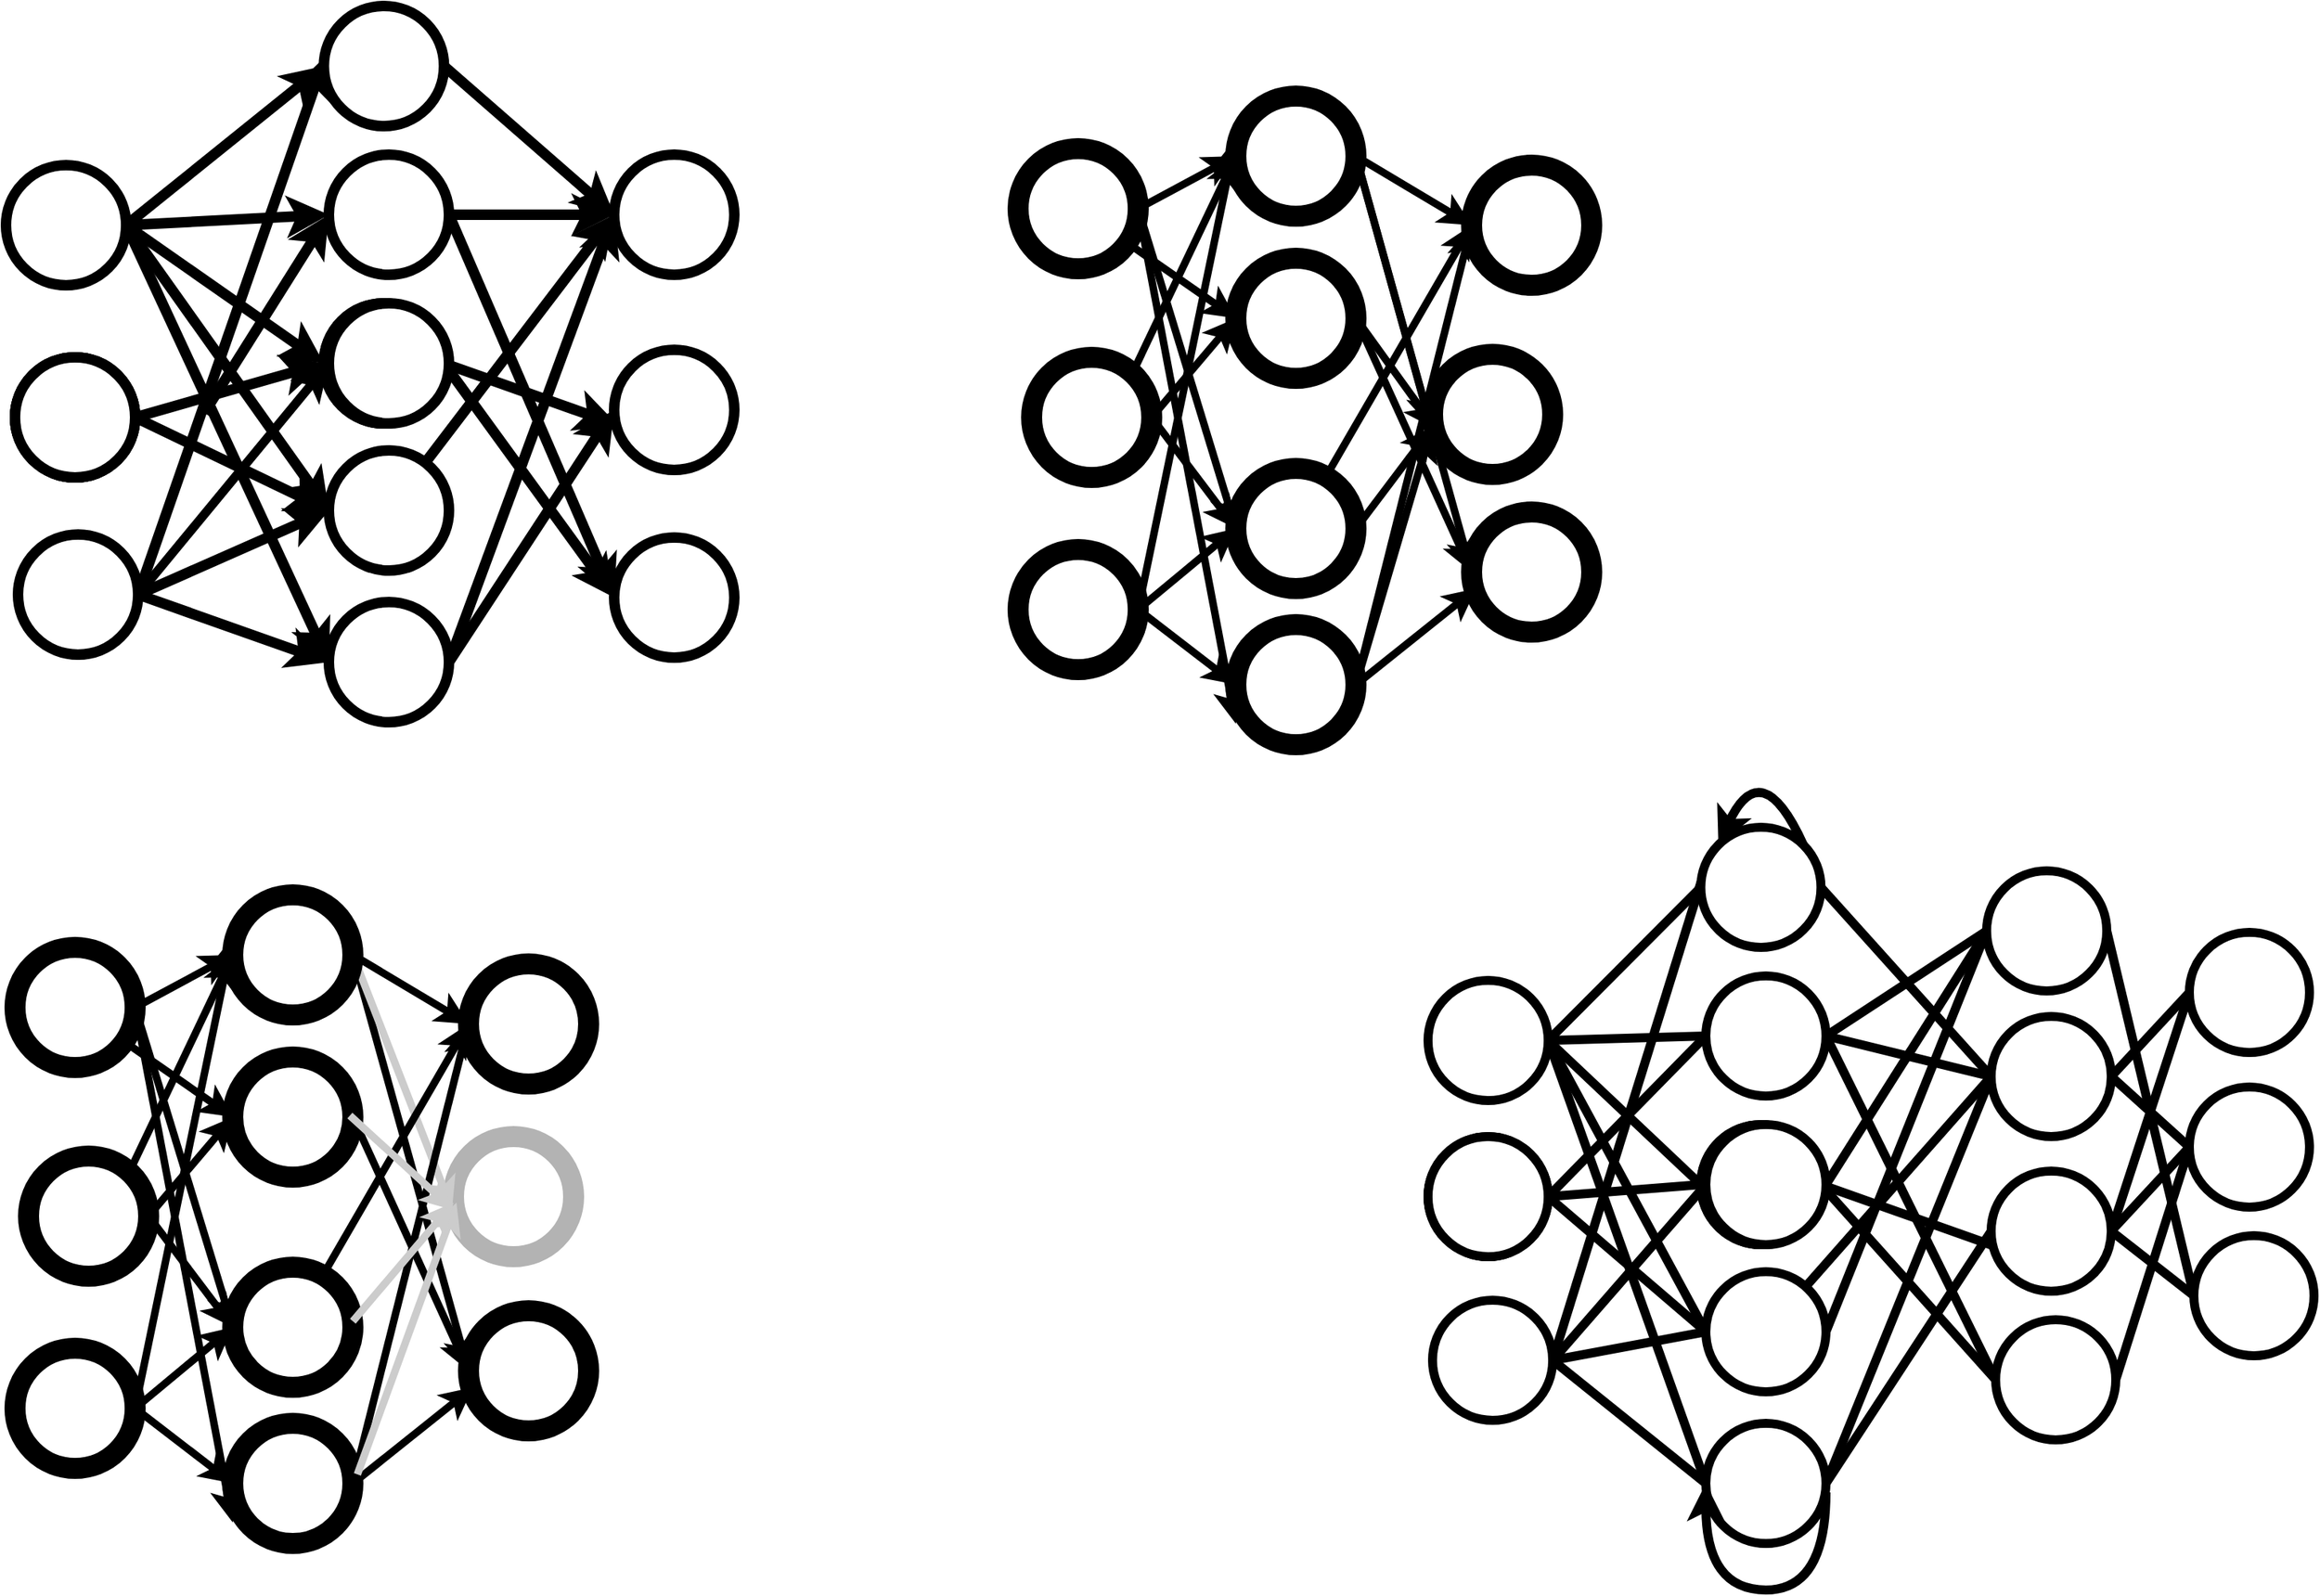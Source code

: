 <mxfile version="21.0.6" type="github">
  <diagram name="第 1 页" id="8e2k5n_Dr2OKkf0tZEOp">
    <mxGraphModel dx="1436" dy="764" grid="0" gridSize="10" guides="1" tooltips="1" connect="1" arrows="1" fold="1" page="1" pageScale="1" pageWidth="827" pageHeight="1169" math="0" shadow="0">
      <root>
        <mxCell id="0" />
        <mxCell id="1" parent="0" />
        <mxCell id="uXLMxbTY_3VQ1I9C7Unm-1" value="" style="ellipse;whiteSpace=wrap;html=1;aspect=fixed;strokeWidth=5;" vertex="1" parent="1">
          <mxGeometry x="876" y="162" width="80" height="80" as="geometry" />
        </mxCell>
        <mxCell id="uXLMxbTY_3VQ1I9C7Unm-2" value="" style="ellipse;whiteSpace=wrap;html=1;aspect=fixed;strokeWidth=5;" vertex="1" parent="1">
          <mxGeometry x="876" y="270" width="80" height="80" as="geometry" />
        </mxCell>
        <mxCell id="uXLMxbTY_3VQ1I9C7Unm-3" value="" style="ellipse;whiteSpace=wrap;html=1;aspect=fixed;strokeWidth=5;" vertex="1" parent="1">
          <mxGeometry x="876" y="410" width="80" height="80" as="geometry" />
        </mxCell>
        <mxCell id="uXLMxbTY_3VQ1I9C7Unm-4" value="" style="ellipse;whiteSpace=wrap;html=1;aspect=fixed;strokeWidth=5;" vertex="1" parent="1">
          <mxGeometry x="876" y="514" width="80" height="80" as="geometry" />
        </mxCell>
        <mxCell id="uXLMxbTY_3VQ1I9C7Unm-16" style="rounded=0;orthogonalLoop=1;jettySize=auto;html=1;exitX=1;exitY=0.5;exitDx=0;exitDy=0;strokeWidth=5;" edge="1" parent="1" source="uXLMxbTY_3VQ1I9C7Unm-5">
          <mxGeometry relative="1" as="geometry">
            <mxPoint x="876" y="580" as="targetPoint" />
          </mxGeometry>
        </mxCell>
        <mxCell id="uXLMxbTY_3VQ1I9C7Unm-17" style="rounded=0;orthogonalLoop=1;jettySize=auto;html=1;entryX=0;entryY=0.5;entryDx=0;entryDy=0;exitX=1;exitY=0.5;exitDx=0;exitDy=0;strokeWidth=5;" edge="1" parent="1" source="uXLMxbTY_3VQ1I9C7Unm-5" target="uXLMxbTY_3VQ1I9C7Unm-3">
          <mxGeometry relative="1" as="geometry" />
        </mxCell>
        <mxCell id="uXLMxbTY_3VQ1I9C7Unm-18" style="rounded=0;orthogonalLoop=1;jettySize=auto;html=1;entryX=0;entryY=0.5;entryDx=0;entryDy=0;strokeWidth=5;" edge="1" parent="1" source="uXLMxbTY_3VQ1I9C7Unm-5" target="uXLMxbTY_3VQ1I9C7Unm-2">
          <mxGeometry relative="1" as="geometry" />
        </mxCell>
        <mxCell id="uXLMxbTY_3VQ1I9C7Unm-5" value="" style="ellipse;whiteSpace=wrap;html=1;aspect=fixed;strokeWidth=5;" vertex="1" parent="1">
          <mxGeometry x="731" y="197" width="80" height="80" as="geometry" />
        </mxCell>
        <mxCell id="uXLMxbTY_3VQ1I9C7Unm-12" style="rounded=0;orthogonalLoop=1;jettySize=auto;html=1;exitX=1;exitY=0.5;exitDx=0;exitDy=0;entryX=0;entryY=0.5;entryDx=0;entryDy=0;strokeWidth=5;" edge="1" parent="1" source="uXLMxbTY_3VQ1I9C7Unm-6" target="uXLMxbTY_3VQ1I9C7Unm-2">
          <mxGeometry relative="1" as="geometry" />
        </mxCell>
        <mxCell id="uXLMxbTY_3VQ1I9C7Unm-19" style="rounded=0;orthogonalLoop=1;jettySize=auto;html=1;entryX=0;entryY=0.5;entryDx=0;entryDy=0;strokeWidth=5;" edge="1" parent="1" target="uXLMxbTY_3VQ1I9C7Unm-1">
          <mxGeometry relative="1" as="geometry">
            <mxPoint x="796" y="370" as="sourcePoint" />
          </mxGeometry>
        </mxCell>
        <mxCell id="uXLMxbTY_3VQ1I9C7Unm-20" style="rounded=0;orthogonalLoop=1;jettySize=auto;html=1;exitX=1;exitY=0.5;exitDx=0;exitDy=0;entryX=0;entryY=0.5;entryDx=0;entryDy=0;strokeWidth=5;" edge="1" parent="1" source="uXLMxbTY_3VQ1I9C7Unm-6" target="uXLMxbTY_3VQ1I9C7Unm-3">
          <mxGeometry relative="1" as="geometry" />
        </mxCell>
        <mxCell id="uXLMxbTY_3VQ1I9C7Unm-6" value="" style="ellipse;whiteSpace=wrap;html=1;aspect=fixed;strokeWidth=5;" vertex="1" parent="1">
          <mxGeometry x="740" y="336" width="80" height="80" as="geometry" />
        </mxCell>
        <mxCell id="uXLMxbTY_3VQ1I9C7Unm-7" value="" style="ellipse;whiteSpace=wrap;html=1;aspect=fixed;strokeWidth=5;" vertex="1" parent="1">
          <mxGeometry x="731" y="464" width="80" height="80" as="geometry" />
        </mxCell>
        <mxCell id="uXLMxbTY_3VQ1I9C7Unm-8" value="" style="ellipse;whiteSpace=wrap;html=1;aspect=fixed;strokeWidth=14;" vertex="1" parent="1">
          <mxGeometry x="1033" y="208" width="80" height="80" as="geometry" />
        </mxCell>
        <mxCell id="uXLMxbTY_3VQ1I9C7Unm-9" value="" style="ellipse;whiteSpace=wrap;html=1;aspect=fixed;strokeWidth=14;" vertex="1" parent="1">
          <mxGeometry x="1007" y="334" width="80" height="80" as="geometry" />
        </mxCell>
        <mxCell id="uXLMxbTY_3VQ1I9C7Unm-10" value="" style="ellipse;whiteSpace=wrap;html=1;aspect=fixed;strokeWidth=14;" vertex="1" parent="1">
          <mxGeometry x="1033" y="439" width="80" height="80" as="geometry" />
        </mxCell>
        <mxCell id="uXLMxbTY_3VQ1I9C7Unm-11" value="" style="endArrow=classic;html=1;rounded=0;exitX=1;exitY=0.5;exitDx=0;exitDy=0;entryX=0;entryY=0.5;entryDx=0;entryDy=0;strokeWidth=5;" edge="1" parent="1" source="uXLMxbTY_3VQ1I9C7Unm-5" target="uXLMxbTY_3VQ1I9C7Unm-1">
          <mxGeometry width="50" height="50" relative="1" as="geometry">
            <mxPoint x="836" y="240" as="sourcePoint" />
            <mxPoint x="886" y="190" as="targetPoint" />
          </mxGeometry>
        </mxCell>
        <mxCell id="uXLMxbTY_3VQ1I9C7Unm-14" value="" style="endArrow=classic;html=1;rounded=0;exitX=1;exitY=0.5;exitDx=0;exitDy=0;entryX=0;entryY=0.5;entryDx=0;entryDy=0;strokeWidth=5;" edge="1" parent="1" source="uXLMxbTY_3VQ1I9C7Unm-7" target="uXLMxbTY_3VQ1I9C7Unm-3">
          <mxGeometry width="50" height="50" relative="1" as="geometry">
            <mxPoint x="806" y="510" as="sourcePoint" />
            <mxPoint x="856" y="460" as="targetPoint" />
          </mxGeometry>
        </mxCell>
        <mxCell id="uXLMxbTY_3VQ1I9C7Unm-15" value="" style="endArrow=classic;html=1;rounded=0;exitX=1;exitY=0.5;exitDx=0;exitDy=0;entryX=0;entryY=0.5;entryDx=0;entryDy=0;strokeWidth=5;" edge="1" parent="1" source="uXLMxbTY_3VQ1I9C7Unm-7" target="uXLMxbTY_3VQ1I9C7Unm-4">
          <mxGeometry width="50" height="50" relative="1" as="geometry">
            <mxPoint x="726" y="630" as="sourcePoint" />
            <mxPoint x="776" y="580" as="targetPoint" />
          </mxGeometry>
        </mxCell>
        <mxCell id="uXLMxbTY_3VQ1I9C7Unm-21" value="" style="endArrow=classic;html=1;rounded=0;exitX=1;exitY=0.5;exitDx=0;exitDy=0;strokeWidth=5;" edge="1" parent="1" source="uXLMxbTY_3VQ1I9C7Unm-7">
          <mxGeometry width="50" height="50" relative="1" as="geometry">
            <mxPoint x="726" y="680" as="sourcePoint" />
            <mxPoint x="876" y="190" as="targetPoint" />
          </mxGeometry>
        </mxCell>
        <mxCell id="uXLMxbTY_3VQ1I9C7Unm-22" value="" style="endArrow=classic;html=1;rounded=0;exitX=1;exitY=0.5;exitDx=0;exitDy=0;entryX=0;entryY=0.5;entryDx=0;entryDy=0;strokeWidth=5;" edge="1" parent="1" source="uXLMxbTY_3VQ1I9C7Unm-1" target="uXLMxbTY_3VQ1I9C7Unm-10">
          <mxGeometry width="50" height="50" relative="1" as="geometry">
            <mxPoint x="1196" y="160" as="sourcePoint" />
            <mxPoint x="1246" y="110" as="targetPoint" />
          </mxGeometry>
        </mxCell>
        <mxCell id="uXLMxbTY_3VQ1I9C7Unm-23" value="" style="endArrow=classic;html=1;rounded=0;exitX=1;exitY=0.5;exitDx=0;exitDy=0;entryX=-0.012;entryY=0.608;entryDx=0;entryDy=0;entryPerimeter=0;strokeWidth=5;" edge="1" parent="1" source="uXLMxbTY_3VQ1I9C7Unm-1" target="uXLMxbTY_3VQ1I9C7Unm-9">
          <mxGeometry width="50" height="50" relative="1" as="geometry">
            <mxPoint x="1376" y="310" as="sourcePoint" />
            <mxPoint x="1426" y="260" as="targetPoint" />
          </mxGeometry>
        </mxCell>
        <mxCell id="uXLMxbTY_3VQ1I9C7Unm-24" value="" style="endArrow=classic;html=1;rounded=0;exitX=1;exitY=0.5;exitDx=0;exitDy=0;entryX=0;entryY=0.5;entryDx=0;entryDy=0;strokeWidth=5;" edge="1" parent="1" source="uXLMxbTY_3VQ1I9C7Unm-1" target="uXLMxbTY_3VQ1I9C7Unm-8">
          <mxGeometry width="50" height="50" relative="1" as="geometry">
            <mxPoint x="1236" y="310" as="sourcePoint" />
            <mxPoint x="1286" y="260" as="targetPoint" />
          </mxGeometry>
        </mxCell>
        <mxCell id="uXLMxbTY_3VQ1I9C7Unm-25" value="" style="endArrow=classic;html=1;rounded=0;exitX=1;exitY=0.5;exitDx=0;exitDy=0;entryX=0.029;entryY=0.625;entryDx=0;entryDy=0;entryPerimeter=0;strokeWidth=5;" edge="1" parent="1" source="uXLMxbTY_3VQ1I9C7Unm-2" target="uXLMxbTY_3VQ1I9C7Unm-9">
          <mxGeometry width="50" height="50" relative="1" as="geometry">
            <mxPoint x="1166" y="220" as="sourcePoint" />
            <mxPoint x="1216" y="170" as="targetPoint" />
          </mxGeometry>
        </mxCell>
        <mxCell id="uXLMxbTY_3VQ1I9C7Unm-26" value="" style="endArrow=classic;html=1;rounded=0;entryX=0;entryY=0.5;entryDx=0;entryDy=0;exitX=1;exitY=0.5;exitDx=0;exitDy=0;strokeWidth=5;" edge="1" parent="1" source="uXLMxbTY_3VQ1I9C7Unm-2" target="uXLMxbTY_3VQ1I9C7Unm-10">
          <mxGeometry width="50" height="50" relative="1" as="geometry">
            <mxPoint x="1326" y="420" as="sourcePoint" />
            <mxPoint x="1376" y="370" as="targetPoint" />
          </mxGeometry>
        </mxCell>
        <mxCell id="uXLMxbTY_3VQ1I9C7Unm-27" value="" style="endArrow=classic;html=1;rounded=0;entryX=0;entryY=0.5;entryDx=0;entryDy=0;strokeWidth=5;" edge="1" parent="1" source="uXLMxbTY_3VQ1I9C7Unm-3" target="uXLMxbTY_3VQ1I9C7Unm-8">
          <mxGeometry width="50" height="50" relative="1" as="geometry">
            <mxPoint x="1296" y="480" as="sourcePoint" />
            <mxPoint x="1346" y="430" as="targetPoint" />
          </mxGeometry>
        </mxCell>
        <mxCell id="uXLMxbTY_3VQ1I9C7Unm-28" value="" style="endArrow=classic;html=1;rounded=0;exitX=1;exitY=0.5;exitDx=0;exitDy=0;strokeWidth=5;" edge="1" parent="1" source="uXLMxbTY_3VQ1I9C7Unm-4">
          <mxGeometry width="50" height="50" relative="1" as="geometry">
            <mxPoint x="1146" y="620" as="sourcePoint" />
            <mxPoint x="1036" y="490" as="targetPoint" />
          </mxGeometry>
        </mxCell>
        <mxCell id="uXLMxbTY_3VQ1I9C7Unm-29" value="" style="endArrow=classic;html=1;rounded=0;exitX=1;exitY=0.5;exitDx=0;exitDy=0;entryX=-0.012;entryY=0.625;entryDx=0;entryDy=0;entryPerimeter=0;strokeWidth=5;" edge="1" parent="1" source="uXLMxbTY_3VQ1I9C7Unm-4" target="uXLMxbTY_3VQ1I9C7Unm-9">
          <mxGeometry width="50" height="50" relative="1" as="geometry">
            <mxPoint x="1156" y="600" as="sourcePoint" />
            <mxPoint x="1206" y="550" as="targetPoint" />
          </mxGeometry>
        </mxCell>
        <mxCell id="uXLMxbTY_3VQ1I9C7Unm-30" value="" style="endArrow=classic;html=1;rounded=0;exitX=1;exitY=0.5;exitDx=0;exitDy=0;entryX=0;entryY=0.5;entryDx=0;entryDy=0;strokeWidth=5;" edge="1" parent="1" source="uXLMxbTY_3VQ1I9C7Unm-4" target="uXLMxbTY_3VQ1I9C7Unm-8">
          <mxGeometry width="50" height="50" relative="1" as="geometry">
            <mxPoint x="1186" y="600" as="sourcePoint" />
            <mxPoint x="1236" y="550" as="targetPoint" />
          </mxGeometry>
        </mxCell>
        <mxCell id="uXLMxbTY_3VQ1I9C7Unm-31" value="" style="endArrow=classic;html=1;rounded=0;exitX=1;exitY=0.5;exitDx=0;exitDy=0;entryX=0.004;entryY=0.6;entryDx=0;entryDy=0;entryPerimeter=0;strokeWidth=5;" edge="1" parent="1" source="uXLMxbTY_3VQ1I9C7Unm-3" target="uXLMxbTY_3VQ1I9C7Unm-9">
          <mxGeometry width="50" height="50" relative="1" as="geometry">
            <mxPoint x="1286" y="420" as="sourcePoint" />
            <mxPoint x="1336" y="370" as="targetPoint" />
          </mxGeometry>
        </mxCell>
        <mxCell id="uXLMxbTY_3VQ1I9C7Unm-32" value="" style="ellipse;whiteSpace=wrap;html=1;aspect=fixed;strokeWidth=5;" vertex="1" parent="1">
          <mxGeometry x="731" y="197" width="80" height="80" as="geometry" />
        </mxCell>
        <mxCell id="uXLMxbTY_3VQ1I9C7Unm-33" value="" style="ellipse;whiteSpace=wrap;html=1;aspect=fixed;strokeWidth=5;" vertex="1" parent="1">
          <mxGeometry x="740" y="336" width="80" height="80" as="geometry" />
        </mxCell>
        <mxCell id="uXLMxbTY_3VQ1I9C7Unm-34" value="" style="ellipse;whiteSpace=wrap;html=1;aspect=fixed;strokeWidth=5;" vertex="1" parent="1">
          <mxGeometry x="731" y="464" width="80" height="80" as="geometry" />
        </mxCell>
        <mxCell id="uXLMxbTY_3VQ1I9C7Unm-35" value="" style="ellipse;whiteSpace=wrap;html=1;aspect=fixed;strokeWidth=5;" vertex="1" parent="1">
          <mxGeometry x="876" y="410" width="80" height="80" as="geometry" />
        </mxCell>
        <mxCell id="uXLMxbTY_3VQ1I9C7Unm-36" value="" style="ellipse;whiteSpace=wrap;html=1;aspect=fixed;strokeWidth=5;" vertex="1" parent="1">
          <mxGeometry x="876" y="270" width="80" height="80" as="geometry" />
        </mxCell>
        <mxCell id="uXLMxbTY_3VQ1I9C7Unm-37" value="" style="ellipse;whiteSpace=wrap;html=1;aspect=fixed;strokeWidth=5;" vertex="1" parent="1">
          <mxGeometry x="876" y="162" width="80" height="80" as="geometry" />
        </mxCell>
        <mxCell id="uXLMxbTY_3VQ1I9C7Unm-38" value="" style="ellipse;whiteSpace=wrap;html=1;aspect=fixed;strokeWidth=5;" vertex="1" parent="1">
          <mxGeometry x="876" y="514" width="80" height="80" as="geometry" />
        </mxCell>
        <mxCell id="uXLMxbTY_3VQ1I9C7Unm-39" value="" style="ellipse;whiteSpace=wrap;html=1;aspect=fixed;strokeWidth=14;" vertex="1" parent="1">
          <mxGeometry x="731" y="197" width="80" height="80" as="geometry" />
        </mxCell>
        <mxCell id="uXLMxbTY_3VQ1I9C7Unm-40" value="" style="ellipse;whiteSpace=wrap;html=1;aspect=fixed;strokeWidth=14;" vertex="1" parent="1">
          <mxGeometry x="740" y="336" width="80" height="80" as="geometry" />
        </mxCell>
        <mxCell id="uXLMxbTY_3VQ1I9C7Unm-41" value="" style="ellipse;whiteSpace=wrap;html=1;aspect=fixed;strokeWidth=14;" vertex="1" parent="1">
          <mxGeometry x="731" y="464" width="80" height="80" as="geometry" />
        </mxCell>
        <mxCell id="uXLMxbTY_3VQ1I9C7Unm-42" value="" style="ellipse;whiteSpace=wrap;html=1;aspect=fixed;strokeWidth=14;" vertex="1" parent="1">
          <mxGeometry x="876" y="410" width="80" height="80" as="geometry" />
        </mxCell>
        <mxCell id="uXLMxbTY_3VQ1I9C7Unm-43" value="" style="ellipse;whiteSpace=wrap;html=1;aspect=fixed;strokeWidth=14;" vertex="1" parent="1">
          <mxGeometry x="876" y="270" width="80" height="80" as="geometry" />
        </mxCell>
        <mxCell id="uXLMxbTY_3VQ1I9C7Unm-44" value="" style="ellipse;whiteSpace=wrap;html=1;aspect=fixed;strokeWidth=14;" vertex="1" parent="1">
          <mxGeometry x="876" y="162" width="80" height="80" as="geometry" />
        </mxCell>
        <mxCell id="uXLMxbTY_3VQ1I9C7Unm-45" value="" style="ellipse;whiteSpace=wrap;html=1;aspect=fixed;strokeWidth=14;" vertex="1" parent="1">
          <mxGeometry x="876" y="514" width="80" height="80" as="geometry" />
        </mxCell>
        <mxCell id="uXLMxbTY_3VQ1I9C7Unm-46" value="" style="ellipse;whiteSpace=wrap;html=1;aspect=fixed;strokeWidth=5;" vertex="1" parent="1">
          <mxGeometry x="208" y="694" width="80" height="80" as="geometry" />
        </mxCell>
        <mxCell id="uXLMxbTY_3VQ1I9C7Unm-47" value="" style="ellipse;whiteSpace=wrap;html=1;aspect=fixed;strokeWidth=5;" vertex="1" parent="1">
          <mxGeometry x="208" y="802" width="80" height="80" as="geometry" />
        </mxCell>
        <mxCell id="uXLMxbTY_3VQ1I9C7Unm-48" value="" style="ellipse;whiteSpace=wrap;html=1;aspect=fixed;strokeWidth=5;" vertex="1" parent="1">
          <mxGeometry x="208" y="942" width="80" height="80" as="geometry" />
        </mxCell>
        <mxCell id="uXLMxbTY_3VQ1I9C7Unm-49" value="" style="ellipse;whiteSpace=wrap;html=1;aspect=fixed;strokeWidth=5;" vertex="1" parent="1">
          <mxGeometry x="208" y="1046" width="80" height="80" as="geometry" />
        </mxCell>
        <mxCell id="uXLMxbTY_3VQ1I9C7Unm-50" style="rounded=0;orthogonalLoop=1;jettySize=auto;html=1;exitX=1;exitY=0.5;exitDx=0;exitDy=0;strokeWidth=5;" edge="1" source="uXLMxbTY_3VQ1I9C7Unm-53" parent="1">
          <mxGeometry relative="1" as="geometry">
            <mxPoint x="208" y="1112" as="targetPoint" />
          </mxGeometry>
        </mxCell>
        <mxCell id="uXLMxbTY_3VQ1I9C7Unm-51" style="rounded=0;orthogonalLoop=1;jettySize=auto;html=1;entryX=0;entryY=0.5;entryDx=0;entryDy=0;exitX=1;exitY=0.5;exitDx=0;exitDy=0;strokeWidth=5;" edge="1" source="uXLMxbTY_3VQ1I9C7Unm-53" target="uXLMxbTY_3VQ1I9C7Unm-48" parent="1">
          <mxGeometry relative="1" as="geometry" />
        </mxCell>
        <mxCell id="uXLMxbTY_3VQ1I9C7Unm-52" style="rounded=0;orthogonalLoop=1;jettySize=auto;html=1;entryX=0;entryY=0.5;entryDx=0;entryDy=0;strokeWidth=5;" edge="1" source="uXLMxbTY_3VQ1I9C7Unm-53" target="uXLMxbTY_3VQ1I9C7Unm-47" parent="1">
          <mxGeometry relative="1" as="geometry" />
        </mxCell>
        <mxCell id="uXLMxbTY_3VQ1I9C7Unm-53" value="" style="ellipse;whiteSpace=wrap;html=1;aspect=fixed;strokeWidth=5;" vertex="1" parent="1">
          <mxGeometry x="63" y="729" width="80" height="80" as="geometry" />
        </mxCell>
        <mxCell id="uXLMxbTY_3VQ1I9C7Unm-54" style="rounded=0;orthogonalLoop=1;jettySize=auto;html=1;exitX=1;exitY=0.5;exitDx=0;exitDy=0;entryX=0;entryY=0.5;entryDx=0;entryDy=0;strokeWidth=5;" edge="1" source="uXLMxbTY_3VQ1I9C7Unm-57" target="uXLMxbTY_3VQ1I9C7Unm-47" parent="1">
          <mxGeometry relative="1" as="geometry" />
        </mxCell>
        <mxCell id="uXLMxbTY_3VQ1I9C7Unm-55" style="rounded=0;orthogonalLoop=1;jettySize=auto;html=1;entryX=0;entryY=0.5;entryDx=0;entryDy=0;strokeWidth=5;" edge="1" target="uXLMxbTY_3VQ1I9C7Unm-46" parent="1">
          <mxGeometry relative="1" as="geometry">
            <mxPoint x="128" y="902" as="sourcePoint" />
          </mxGeometry>
        </mxCell>
        <mxCell id="uXLMxbTY_3VQ1I9C7Unm-56" style="rounded=0;orthogonalLoop=1;jettySize=auto;html=1;exitX=1;exitY=0.5;exitDx=0;exitDy=0;entryX=0;entryY=0.5;entryDx=0;entryDy=0;strokeWidth=5;" edge="1" source="uXLMxbTY_3VQ1I9C7Unm-57" target="uXLMxbTY_3VQ1I9C7Unm-48" parent="1">
          <mxGeometry relative="1" as="geometry" />
        </mxCell>
        <mxCell id="uXLMxbTY_3VQ1I9C7Unm-57" value="" style="ellipse;whiteSpace=wrap;html=1;aspect=fixed;strokeWidth=5;" vertex="1" parent="1">
          <mxGeometry x="72" y="868" width="80" height="80" as="geometry" />
        </mxCell>
        <mxCell id="uXLMxbTY_3VQ1I9C7Unm-58" value="" style="ellipse;whiteSpace=wrap;html=1;aspect=fixed;strokeWidth=5;" vertex="1" parent="1">
          <mxGeometry x="63" y="996" width="80" height="80" as="geometry" />
        </mxCell>
        <mxCell id="uXLMxbTY_3VQ1I9C7Unm-59" value="" style="ellipse;whiteSpace=wrap;html=1;aspect=fixed;strokeWidth=14;" vertex="1" parent="1">
          <mxGeometry x="365" y="740" width="80" height="80" as="geometry" />
        </mxCell>
        <mxCell id="uXLMxbTY_3VQ1I9C7Unm-60" value="" style="ellipse;whiteSpace=wrap;html=1;aspect=fixed;strokeWidth=14;strokeColor=#B3B3B3;" vertex="1" parent="1">
          <mxGeometry x="355" y="855" width="80" height="80" as="geometry" />
        </mxCell>
        <mxCell id="uXLMxbTY_3VQ1I9C7Unm-61" value="" style="ellipse;whiteSpace=wrap;html=1;aspect=fixed;strokeWidth=14;" vertex="1" parent="1">
          <mxGeometry x="365" y="971" width="80" height="80" as="geometry" />
        </mxCell>
        <mxCell id="uXLMxbTY_3VQ1I9C7Unm-62" value="" style="endArrow=classic;html=1;rounded=0;exitX=1;exitY=0.5;exitDx=0;exitDy=0;entryX=0;entryY=0.5;entryDx=0;entryDy=0;strokeWidth=5;" edge="1" source="uXLMxbTY_3VQ1I9C7Unm-53" target="uXLMxbTY_3VQ1I9C7Unm-46" parent="1">
          <mxGeometry width="50" height="50" relative="1" as="geometry">
            <mxPoint x="168" y="772" as="sourcePoint" />
            <mxPoint x="218" y="722" as="targetPoint" />
          </mxGeometry>
        </mxCell>
        <mxCell id="uXLMxbTY_3VQ1I9C7Unm-63" value="" style="endArrow=classic;html=1;rounded=0;exitX=1;exitY=0.5;exitDx=0;exitDy=0;entryX=0;entryY=0.5;entryDx=0;entryDy=0;strokeWidth=5;" edge="1" source="uXLMxbTY_3VQ1I9C7Unm-58" target="uXLMxbTY_3VQ1I9C7Unm-48" parent="1">
          <mxGeometry width="50" height="50" relative="1" as="geometry">
            <mxPoint x="138" y="1042" as="sourcePoint" />
            <mxPoint x="188" y="992" as="targetPoint" />
          </mxGeometry>
        </mxCell>
        <mxCell id="uXLMxbTY_3VQ1I9C7Unm-64" value="" style="endArrow=classic;html=1;rounded=0;exitX=1;exitY=0.5;exitDx=0;exitDy=0;entryX=0;entryY=0.5;entryDx=0;entryDy=0;strokeWidth=5;" edge="1" source="uXLMxbTY_3VQ1I9C7Unm-58" target="uXLMxbTY_3VQ1I9C7Unm-49" parent="1">
          <mxGeometry width="50" height="50" relative="1" as="geometry">
            <mxPoint x="58" y="1162" as="sourcePoint" />
            <mxPoint x="108" y="1112" as="targetPoint" />
          </mxGeometry>
        </mxCell>
        <mxCell id="uXLMxbTY_3VQ1I9C7Unm-65" value="" style="endArrow=classic;html=1;rounded=0;exitX=1;exitY=0.5;exitDx=0;exitDy=0;strokeWidth=5;" edge="1" source="uXLMxbTY_3VQ1I9C7Unm-58" parent="1">
          <mxGeometry width="50" height="50" relative="1" as="geometry">
            <mxPoint x="58" y="1212" as="sourcePoint" />
            <mxPoint x="208" y="722" as="targetPoint" />
          </mxGeometry>
        </mxCell>
        <mxCell id="uXLMxbTY_3VQ1I9C7Unm-66" value="" style="endArrow=classic;html=1;rounded=0;exitX=1;exitY=0.5;exitDx=0;exitDy=0;entryX=0;entryY=0.5;entryDx=0;entryDy=0;strokeWidth=5;" edge="1" source="uXLMxbTY_3VQ1I9C7Unm-46" target="uXLMxbTY_3VQ1I9C7Unm-61" parent="1">
          <mxGeometry width="50" height="50" relative="1" as="geometry">
            <mxPoint x="528" y="692" as="sourcePoint" />
            <mxPoint x="578" y="642" as="targetPoint" />
          </mxGeometry>
        </mxCell>
        <mxCell id="uXLMxbTY_3VQ1I9C7Unm-67" value="" style="endArrow=classic;html=1;rounded=0;exitX=1;exitY=0.5;exitDx=0;exitDy=0;entryX=-0.012;entryY=0.608;entryDx=0;entryDy=0;entryPerimeter=0;strokeWidth=5;strokeColor=#CCCCCC;" edge="1" source="uXLMxbTY_3VQ1I9C7Unm-46" target="uXLMxbTY_3VQ1I9C7Unm-60" parent="1">
          <mxGeometry width="50" height="50" relative="1" as="geometry">
            <mxPoint x="708" y="842" as="sourcePoint" />
            <mxPoint x="758" y="792" as="targetPoint" />
          </mxGeometry>
        </mxCell>
        <mxCell id="uXLMxbTY_3VQ1I9C7Unm-68" value="" style="endArrow=classic;html=1;rounded=0;exitX=1;exitY=0.5;exitDx=0;exitDy=0;entryX=0;entryY=0.5;entryDx=0;entryDy=0;strokeWidth=5;" edge="1" source="uXLMxbTY_3VQ1I9C7Unm-46" target="uXLMxbTY_3VQ1I9C7Unm-59" parent="1">
          <mxGeometry width="50" height="50" relative="1" as="geometry">
            <mxPoint x="568" y="842" as="sourcePoint" />
            <mxPoint x="618" y="792" as="targetPoint" />
          </mxGeometry>
        </mxCell>
        <mxCell id="uXLMxbTY_3VQ1I9C7Unm-70" value="" style="endArrow=classic;html=1;rounded=0;entryX=0;entryY=0.5;entryDx=0;entryDy=0;exitX=1;exitY=0.5;exitDx=0;exitDy=0;strokeWidth=5;" edge="1" source="uXLMxbTY_3VQ1I9C7Unm-47" target="uXLMxbTY_3VQ1I9C7Unm-61" parent="1">
          <mxGeometry width="50" height="50" relative="1" as="geometry">
            <mxPoint x="658" y="952" as="sourcePoint" />
            <mxPoint x="708" y="902" as="targetPoint" />
          </mxGeometry>
        </mxCell>
        <mxCell id="uXLMxbTY_3VQ1I9C7Unm-71" value="" style="endArrow=classic;html=1;rounded=0;entryX=0;entryY=0.5;entryDx=0;entryDy=0;strokeWidth=5;" edge="1" source="uXLMxbTY_3VQ1I9C7Unm-48" target="uXLMxbTY_3VQ1I9C7Unm-59" parent="1">
          <mxGeometry width="50" height="50" relative="1" as="geometry">
            <mxPoint x="628" y="1012" as="sourcePoint" />
            <mxPoint x="678" y="962" as="targetPoint" />
          </mxGeometry>
        </mxCell>
        <mxCell id="uXLMxbTY_3VQ1I9C7Unm-72" value="" style="endArrow=classic;html=1;rounded=0;exitX=1;exitY=0.5;exitDx=0;exitDy=0;strokeWidth=5;" edge="1" source="uXLMxbTY_3VQ1I9C7Unm-49" parent="1">
          <mxGeometry width="50" height="50" relative="1" as="geometry">
            <mxPoint x="478" y="1152" as="sourcePoint" />
            <mxPoint x="368" y="1022" as="targetPoint" />
          </mxGeometry>
        </mxCell>
        <mxCell id="uXLMxbTY_3VQ1I9C7Unm-74" value="" style="endArrow=classic;html=1;rounded=0;exitX=1;exitY=0.5;exitDx=0;exitDy=0;entryX=0;entryY=0.5;entryDx=0;entryDy=0;strokeWidth=5;" edge="1" source="uXLMxbTY_3VQ1I9C7Unm-49" target="uXLMxbTY_3VQ1I9C7Unm-59" parent="1">
          <mxGeometry width="50" height="50" relative="1" as="geometry">
            <mxPoint x="518" y="1132" as="sourcePoint" />
            <mxPoint x="568" y="1082" as="targetPoint" />
          </mxGeometry>
        </mxCell>
        <mxCell id="uXLMxbTY_3VQ1I9C7Unm-76" value="" style="ellipse;whiteSpace=wrap;html=1;aspect=fixed;strokeWidth=5;" vertex="1" parent="1">
          <mxGeometry x="63" y="729" width="80" height="80" as="geometry" />
        </mxCell>
        <mxCell id="uXLMxbTY_3VQ1I9C7Unm-77" value="" style="ellipse;whiteSpace=wrap;html=1;aspect=fixed;strokeWidth=5;" vertex="1" parent="1">
          <mxGeometry x="72" y="868" width="80" height="80" as="geometry" />
        </mxCell>
        <mxCell id="uXLMxbTY_3VQ1I9C7Unm-78" value="" style="ellipse;whiteSpace=wrap;html=1;aspect=fixed;strokeWidth=5;" vertex="1" parent="1">
          <mxGeometry x="63" y="996" width="80" height="80" as="geometry" />
        </mxCell>
        <mxCell id="uXLMxbTY_3VQ1I9C7Unm-79" value="" style="ellipse;whiteSpace=wrap;html=1;aspect=fixed;strokeWidth=5;" vertex="1" parent="1">
          <mxGeometry x="208" y="942" width="80" height="80" as="geometry" />
        </mxCell>
        <mxCell id="uXLMxbTY_3VQ1I9C7Unm-80" value="" style="ellipse;whiteSpace=wrap;html=1;aspect=fixed;strokeWidth=5;" vertex="1" parent="1">
          <mxGeometry x="208" y="802" width="80" height="80" as="geometry" />
        </mxCell>
        <mxCell id="uXLMxbTY_3VQ1I9C7Unm-81" value="" style="ellipse;whiteSpace=wrap;html=1;aspect=fixed;strokeWidth=5;" vertex="1" parent="1">
          <mxGeometry x="208" y="694" width="80" height="80" as="geometry" />
        </mxCell>
        <mxCell id="uXLMxbTY_3VQ1I9C7Unm-82" value="" style="ellipse;whiteSpace=wrap;html=1;aspect=fixed;strokeWidth=5;" vertex="1" parent="1">
          <mxGeometry x="208" y="1046" width="80" height="80" as="geometry" />
        </mxCell>
        <mxCell id="uXLMxbTY_3VQ1I9C7Unm-83" value="" style="ellipse;whiteSpace=wrap;html=1;aspect=fixed;strokeWidth=14;" vertex="1" parent="1">
          <mxGeometry x="63" y="729" width="80" height="80" as="geometry" />
        </mxCell>
        <mxCell id="uXLMxbTY_3VQ1I9C7Unm-84" value="" style="ellipse;whiteSpace=wrap;html=1;aspect=fixed;strokeWidth=14;" vertex="1" parent="1">
          <mxGeometry x="72" y="868" width="80" height="80" as="geometry" />
        </mxCell>
        <mxCell id="uXLMxbTY_3VQ1I9C7Unm-85" value="" style="ellipse;whiteSpace=wrap;html=1;aspect=fixed;strokeWidth=14;" vertex="1" parent="1">
          <mxGeometry x="63" y="996" width="80" height="80" as="geometry" />
        </mxCell>
        <mxCell id="uXLMxbTY_3VQ1I9C7Unm-86" value="" style="ellipse;whiteSpace=wrap;html=1;aspect=fixed;strokeWidth=14;" vertex="1" parent="1">
          <mxGeometry x="208" y="942" width="80" height="80" as="geometry" />
        </mxCell>
        <mxCell id="uXLMxbTY_3VQ1I9C7Unm-87" value="" style="ellipse;whiteSpace=wrap;html=1;aspect=fixed;strokeWidth=14;" vertex="1" parent="1">
          <mxGeometry x="208" y="802" width="80" height="80" as="geometry" />
        </mxCell>
        <mxCell id="uXLMxbTY_3VQ1I9C7Unm-88" value="" style="ellipse;whiteSpace=wrap;html=1;aspect=fixed;strokeWidth=14;" vertex="1" parent="1">
          <mxGeometry x="208" y="694" width="80" height="80" as="geometry" />
        </mxCell>
        <mxCell id="uXLMxbTY_3VQ1I9C7Unm-89" value="" style="ellipse;whiteSpace=wrap;html=1;aspect=fixed;strokeWidth=14;" vertex="1" parent="1">
          <mxGeometry x="208" y="1046" width="80" height="80" as="geometry" />
        </mxCell>
        <mxCell id="uXLMxbTY_3VQ1I9C7Unm-93" value="" style="endArrow=classic;html=1;rounded=0;exitX=1;exitY=0.5;exitDx=0;exitDy=0;entryX=-0.012;entryY=0.625;entryDx=0;entryDy=0;entryPerimeter=0;strokeWidth=5;strokeColor=#CCCCCC;" edge="1" parent="1">
          <mxGeometry width="50" height="50" relative="1" as="geometry">
            <mxPoint x="291" y="1080" as="sourcePoint" />
            <mxPoint x="357" y="899" as="targetPoint" />
          </mxGeometry>
        </mxCell>
        <mxCell id="uXLMxbTY_3VQ1I9C7Unm-94" value="" style="endArrow=classic;html=1;rounded=0;exitX=1;exitY=0.5;exitDx=0;exitDy=0;entryX=0.004;entryY=0.6;entryDx=0;entryDy=0;entryPerimeter=0;strokeWidth=5;strokeColor=#CCCCCC;" edge="1" parent="1">
          <mxGeometry width="50" height="50" relative="1" as="geometry">
            <mxPoint x="288" y="978" as="sourcePoint" />
            <mxPoint x="355" y="899" as="targetPoint" />
          </mxGeometry>
        </mxCell>
        <mxCell id="uXLMxbTY_3VQ1I9C7Unm-95" value="" style="endArrow=classic;html=1;rounded=0;exitX=1;exitY=0.5;exitDx=0;exitDy=0;entryX=0.029;entryY=0.625;entryDx=0;entryDy=0;entryPerimeter=0;strokeWidth=5;strokeColor=#CCCCCC;" edge="1" parent="1">
          <mxGeometry width="50" height="50" relative="1" as="geometry">
            <mxPoint x="286" y="841" as="sourcePoint" />
            <mxPoint x="355" y="904" as="targetPoint" />
          </mxGeometry>
        </mxCell>
        <mxCell id="uXLMxbTY_3VQ1I9C7Unm-96" value="" style="ellipse;whiteSpace=wrap;html=1;aspect=fixed;strokeWidth=7;" vertex="1" parent="1">
          <mxGeometry x="272" y="201" width="80" height="80" as="geometry" />
        </mxCell>
        <mxCell id="uXLMxbTY_3VQ1I9C7Unm-97" value="" style="ellipse;whiteSpace=wrap;html=1;aspect=fixed;strokeWidth=7;" vertex="1" parent="1">
          <mxGeometry x="268.68" y="300" width="80" height="80" as="geometry" />
        </mxCell>
        <mxCell id="uXLMxbTY_3VQ1I9C7Unm-98" value="" style="ellipse;whiteSpace=wrap;html=1;aspect=fixed;strokeWidth=7;" vertex="1" parent="1">
          <mxGeometry x="272" y="398" width="80" height="80" as="geometry" />
        </mxCell>
        <mxCell id="uXLMxbTY_3VQ1I9C7Unm-99" value="" style="ellipse;whiteSpace=wrap;html=1;aspect=fixed;strokeWidth=7;" vertex="1" parent="1">
          <mxGeometry x="272" y="499" width="80" height="80" as="geometry" />
        </mxCell>
        <mxCell id="uXLMxbTY_3VQ1I9C7Unm-100" style="rounded=0;orthogonalLoop=1;jettySize=auto;html=1;exitX=1;exitY=0.5;exitDx=0;exitDy=0;strokeWidth=7;entryX=0;entryY=0.5;entryDx=0;entryDy=0;" edge="1" source="uXLMxbTY_3VQ1I9C7Unm-103" parent="1" target="uXLMxbTY_3VQ1I9C7Unm-99">
          <mxGeometry relative="1" as="geometry">
            <mxPoint x="269" y="583" as="targetPoint" />
          </mxGeometry>
        </mxCell>
        <mxCell id="uXLMxbTY_3VQ1I9C7Unm-101" style="rounded=0;orthogonalLoop=1;jettySize=auto;html=1;entryX=0;entryY=0.5;entryDx=0;entryDy=0;exitX=1;exitY=0.5;exitDx=0;exitDy=0;strokeWidth=7;" edge="1" source="uXLMxbTY_3VQ1I9C7Unm-103" target="uXLMxbTY_3VQ1I9C7Unm-98" parent="1">
          <mxGeometry relative="1" as="geometry" />
        </mxCell>
        <mxCell id="uXLMxbTY_3VQ1I9C7Unm-102" style="rounded=0;orthogonalLoop=1;jettySize=auto;html=1;entryX=0;entryY=0.5;entryDx=0;entryDy=0;strokeWidth=7;exitX=1;exitY=0.5;exitDx=0;exitDy=0;" edge="1" source="uXLMxbTY_3VQ1I9C7Unm-103" target="uXLMxbTY_3VQ1I9C7Unm-97" parent="1">
          <mxGeometry relative="1" as="geometry" />
        </mxCell>
        <mxCell id="uXLMxbTY_3VQ1I9C7Unm-103" value="" style="ellipse;whiteSpace=wrap;html=1;aspect=fixed;strokeWidth=7;" vertex="1" parent="1">
          <mxGeometry x="57" y="208" width="80" height="80" as="geometry" />
        </mxCell>
        <mxCell id="uXLMxbTY_3VQ1I9C7Unm-104" style="rounded=0;orthogonalLoop=1;jettySize=auto;html=1;exitX=1;exitY=0.5;exitDx=0;exitDy=0;entryX=0;entryY=0.5;entryDx=0;entryDy=0;strokeWidth=7;" edge="1" source="uXLMxbTY_3VQ1I9C7Unm-107" target="uXLMxbTY_3VQ1I9C7Unm-97" parent="1">
          <mxGeometry relative="1" as="geometry" />
        </mxCell>
        <mxCell id="uXLMxbTY_3VQ1I9C7Unm-105" style="rounded=0;orthogonalLoop=1;jettySize=auto;html=1;entryX=0;entryY=0.5;entryDx=0;entryDy=0;strokeWidth=7;" edge="1" target="uXLMxbTY_3VQ1I9C7Unm-96" parent="1">
          <mxGeometry relative="1" as="geometry">
            <mxPoint x="189" y="373" as="sourcePoint" />
          </mxGeometry>
        </mxCell>
        <mxCell id="uXLMxbTY_3VQ1I9C7Unm-106" style="rounded=0;orthogonalLoop=1;jettySize=auto;html=1;exitX=1;exitY=0.5;exitDx=0;exitDy=0;entryX=0;entryY=0.5;entryDx=0;entryDy=0;strokeWidth=7;" edge="1" source="uXLMxbTY_3VQ1I9C7Unm-107" target="uXLMxbTY_3VQ1I9C7Unm-98" parent="1">
          <mxGeometry relative="1" as="geometry" />
        </mxCell>
        <mxCell id="uXLMxbTY_3VQ1I9C7Unm-107" value="" style="ellipse;whiteSpace=wrap;html=1;aspect=fixed;strokeWidth=7;" vertex="1" parent="1">
          <mxGeometry x="63" y="336" width="80" height="80" as="geometry" />
        </mxCell>
        <mxCell id="uXLMxbTY_3VQ1I9C7Unm-108" value="" style="ellipse;whiteSpace=wrap;html=1;aspect=fixed;strokeWidth=7;" vertex="1" parent="1">
          <mxGeometry x="65" y="454" width="80" height="80" as="geometry" />
        </mxCell>
        <mxCell id="uXLMxbTY_3VQ1I9C7Unm-109" value="" style="ellipse;whiteSpace=wrap;html=1;aspect=fixed;strokeWidth=7;" vertex="1" parent="1">
          <mxGeometry x="462" y="201" width="80" height="80" as="geometry" />
        </mxCell>
        <mxCell id="uXLMxbTY_3VQ1I9C7Unm-110" value="" style="ellipse;whiteSpace=wrap;html=1;aspect=fixed;strokeWidth=7;" vertex="1" parent="1">
          <mxGeometry x="462" y="331" width="80" height="80" as="geometry" />
        </mxCell>
        <mxCell id="uXLMxbTY_3VQ1I9C7Unm-111" value="" style="ellipse;whiteSpace=wrap;html=1;aspect=fixed;strokeWidth=7;" vertex="1" parent="1">
          <mxGeometry x="462" y="456" width="80" height="80" as="geometry" />
        </mxCell>
        <mxCell id="uXLMxbTY_3VQ1I9C7Unm-112" value="" style="endArrow=classic;html=1;rounded=0;exitX=1;exitY=0.5;exitDx=0;exitDy=0;entryX=0;entryY=0.5;entryDx=0;entryDy=0;strokeWidth=7;" edge="1" source="uXLMxbTY_3VQ1I9C7Unm-103" target="uXLMxbTY_3VQ1I9C7Unm-96" parent="1">
          <mxGeometry width="50" height="50" relative="1" as="geometry">
            <mxPoint x="229" y="243" as="sourcePoint" />
            <mxPoint x="279" y="193" as="targetPoint" />
          </mxGeometry>
        </mxCell>
        <mxCell id="uXLMxbTY_3VQ1I9C7Unm-113" value="" style="endArrow=classic;html=1;rounded=0;exitX=1;exitY=0.5;exitDx=0;exitDy=0;entryX=0;entryY=0.5;entryDx=0;entryDy=0;strokeWidth=7;" edge="1" source="uXLMxbTY_3VQ1I9C7Unm-108" target="uXLMxbTY_3VQ1I9C7Unm-98" parent="1">
          <mxGeometry width="50" height="50" relative="1" as="geometry">
            <mxPoint x="199" y="513" as="sourcePoint" />
            <mxPoint x="249" y="463" as="targetPoint" />
          </mxGeometry>
        </mxCell>
        <mxCell id="uXLMxbTY_3VQ1I9C7Unm-114" value="" style="endArrow=classic;html=1;rounded=0;exitX=1;exitY=0.5;exitDx=0;exitDy=0;entryX=0;entryY=0.5;entryDx=0;entryDy=0;strokeWidth=7;" edge="1" source="uXLMxbTY_3VQ1I9C7Unm-108" target="uXLMxbTY_3VQ1I9C7Unm-99" parent="1">
          <mxGeometry width="50" height="50" relative="1" as="geometry">
            <mxPoint x="119" y="633" as="sourcePoint" />
            <mxPoint x="169" y="583" as="targetPoint" />
          </mxGeometry>
        </mxCell>
        <mxCell id="uXLMxbTY_3VQ1I9C7Unm-115" value="" style="endArrow=classic;html=1;rounded=0;exitX=1;exitY=0.5;exitDx=0;exitDy=0;strokeWidth=7;entryX=0.012;entryY=0.421;entryDx=0;entryDy=0;entryPerimeter=0;" edge="1" source="uXLMxbTY_3VQ1I9C7Unm-108" parent="1" target="uXLMxbTY_3VQ1I9C7Unm-140">
          <mxGeometry width="50" height="50" relative="1" as="geometry">
            <mxPoint x="119" y="683" as="sourcePoint" />
            <mxPoint x="269" y="193" as="targetPoint" />
          </mxGeometry>
        </mxCell>
        <mxCell id="uXLMxbTY_3VQ1I9C7Unm-116" value="" style="endArrow=classic;html=1;rounded=0;exitX=1;exitY=0.5;exitDx=0;exitDy=0;entryX=0;entryY=0.5;entryDx=0;entryDy=0;strokeWidth=7;" edge="1" source="uXLMxbTY_3VQ1I9C7Unm-96" target="uXLMxbTY_3VQ1I9C7Unm-111" parent="1">
          <mxGeometry width="50" height="50" relative="1" as="geometry">
            <mxPoint x="589" y="163" as="sourcePoint" />
            <mxPoint x="639" y="113" as="targetPoint" />
          </mxGeometry>
        </mxCell>
        <mxCell id="uXLMxbTY_3VQ1I9C7Unm-118" value="" style="endArrow=classic;html=1;rounded=0;exitX=1;exitY=0.5;exitDx=0;exitDy=0;entryX=0;entryY=0.5;entryDx=0;entryDy=0;strokeWidth=7;" edge="1" source="uXLMxbTY_3VQ1I9C7Unm-96" target="uXLMxbTY_3VQ1I9C7Unm-109" parent="1">
          <mxGeometry width="50" height="50" relative="1" as="geometry">
            <mxPoint x="629" y="313" as="sourcePoint" />
            <mxPoint x="679" y="263" as="targetPoint" />
          </mxGeometry>
        </mxCell>
        <mxCell id="uXLMxbTY_3VQ1I9C7Unm-119" value="" style="endArrow=classic;html=1;rounded=0;exitX=1;exitY=0.5;exitDx=0;exitDy=0;entryX=0.029;entryY=0.625;entryDx=0;entryDy=0;entryPerimeter=0;strokeWidth=7;" edge="1" source="uXLMxbTY_3VQ1I9C7Unm-97" target="uXLMxbTY_3VQ1I9C7Unm-110" parent="1">
          <mxGeometry width="50" height="50" relative="1" as="geometry">
            <mxPoint x="559" y="223" as="sourcePoint" />
            <mxPoint x="609" y="173" as="targetPoint" />
          </mxGeometry>
        </mxCell>
        <mxCell id="uXLMxbTY_3VQ1I9C7Unm-120" value="" style="endArrow=classic;html=1;rounded=0;entryX=0;entryY=0.5;entryDx=0;entryDy=0;exitX=1;exitY=0.5;exitDx=0;exitDy=0;strokeWidth=7;" edge="1" source="uXLMxbTY_3VQ1I9C7Unm-97" target="uXLMxbTY_3VQ1I9C7Unm-111" parent="1">
          <mxGeometry width="50" height="50" relative="1" as="geometry">
            <mxPoint x="719" y="423" as="sourcePoint" />
            <mxPoint x="769" y="373" as="targetPoint" />
          </mxGeometry>
        </mxCell>
        <mxCell id="uXLMxbTY_3VQ1I9C7Unm-121" value="" style="endArrow=classic;html=1;rounded=0;entryX=0;entryY=0.5;entryDx=0;entryDy=0;strokeWidth=7;" edge="1" source="uXLMxbTY_3VQ1I9C7Unm-98" target="uXLMxbTY_3VQ1I9C7Unm-109" parent="1">
          <mxGeometry width="50" height="50" relative="1" as="geometry">
            <mxPoint x="689" y="483" as="sourcePoint" />
            <mxPoint x="739" y="433" as="targetPoint" />
          </mxGeometry>
        </mxCell>
        <mxCell id="uXLMxbTY_3VQ1I9C7Unm-122" value="" style="endArrow=classic;html=1;rounded=0;exitX=1;exitY=0.5;exitDx=0;exitDy=0;strokeWidth=7;entryX=0;entryY=0.5;entryDx=0;entryDy=0;" edge="1" source="uXLMxbTY_3VQ1I9C7Unm-99" parent="1" target="uXLMxbTY_3VQ1I9C7Unm-110">
          <mxGeometry width="50" height="50" relative="1" as="geometry">
            <mxPoint x="539" y="623" as="sourcePoint" />
            <mxPoint x="429" y="493" as="targetPoint" />
          </mxGeometry>
        </mxCell>
        <mxCell id="uXLMxbTY_3VQ1I9C7Unm-124" value="" style="endArrow=classic;html=1;rounded=0;exitX=1;exitY=0.5;exitDx=0;exitDy=0;entryX=0;entryY=0.5;entryDx=0;entryDy=0;strokeWidth=7;" edge="1" source="uXLMxbTY_3VQ1I9C7Unm-99" target="uXLMxbTY_3VQ1I9C7Unm-109" parent="1">
          <mxGeometry width="50" height="50" relative="1" as="geometry">
            <mxPoint x="579" y="603" as="sourcePoint" />
            <mxPoint x="629" y="553" as="targetPoint" />
          </mxGeometry>
        </mxCell>
        <mxCell id="uXLMxbTY_3VQ1I9C7Unm-127" value="" style="ellipse;whiteSpace=wrap;html=1;aspect=fixed;strokeWidth=7;" vertex="1" parent="1">
          <mxGeometry x="63" y="336" width="80" height="80" as="geometry" />
        </mxCell>
        <mxCell id="uXLMxbTY_3VQ1I9C7Unm-130" value="" style="ellipse;whiteSpace=wrap;html=1;aspect=fixed;strokeWidth=7;" vertex="1" parent="1">
          <mxGeometry x="268.68" y="300" width="80" height="80" as="geometry" />
        </mxCell>
        <mxCell id="uXLMxbTY_3VQ1I9C7Unm-141" style="rounded=0;orthogonalLoop=1;jettySize=auto;html=1;exitX=1;exitY=0.5;exitDx=0;exitDy=0;entryX=0;entryY=0.5;entryDx=0;entryDy=0;strokeWidth=7;" edge="1" parent="1" source="uXLMxbTY_3VQ1I9C7Unm-103" target="uXLMxbTY_3VQ1I9C7Unm-140">
          <mxGeometry relative="1" as="geometry">
            <mxPoint x="270.333" y="110.667" as="targetPoint" />
            <mxPoint x="134" y="137" as="sourcePoint" />
          </mxGeometry>
        </mxCell>
        <mxCell id="uXLMxbTY_3VQ1I9C7Unm-134" value="" style="ellipse;whiteSpace=wrap;html=1;aspect=fixed;strokeWidth=7;" vertex="1" parent="1">
          <mxGeometry x="63" y="336" width="80" height="80" as="geometry" />
        </mxCell>
        <mxCell id="uXLMxbTY_3VQ1I9C7Unm-137" value="" style="ellipse;whiteSpace=wrap;html=1;aspect=fixed;strokeWidth=7;" vertex="1" parent="1">
          <mxGeometry x="272" y="300" width="80" height="80" as="geometry" />
        </mxCell>
        <mxCell id="uXLMxbTY_3VQ1I9C7Unm-140" value="" style="ellipse;whiteSpace=wrap;html=1;aspect=fixed;strokeWidth=7;" vertex="1" parent="1">
          <mxGeometry x="268.68" y="102" width="80" height="80" as="geometry" />
        </mxCell>
        <mxCell id="uXLMxbTY_3VQ1I9C7Unm-142" value="" style="endArrow=classic;html=1;rounded=0;exitX=1;exitY=0.5;exitDx=0;exitDy=0;entryX=0;entryY=0.5;entryDx=0;entryDy=0;strokeWidth=7;" edge="1" parent="1" source="uXLMxbTY_3VQ1I9C7Unm-140" target="uXLMxbTY_3VQ1I9C7Unm-109">
          <mxGeometry width="50" height="50" relative="1" as="geometry">
            <mxPoint x="466" y="182" as="sourcePoint" />
            <mxPoint x="516" y="132" as="targetPoint" />
          </mxGeometry>
        </mxCell>
        <mxCell id="uXLMxbTY_3VQ1I9C7Unm-143" value="" style="endArrow=classic;html=1;rounded=0;exitX=1;exitY=0.5;exitDx=0;exitDy=0;entryX=0;entryY=0.5;entryDx=0;entryDy=0;strokeWidth=6;" edge="1" parent="1" source="uXLMxbTY_3VQ1I9C7Unm-108" target="uXLMxbTY_3VQ1I9C7Unm-137">
          <mxGeometry width="50" height="50" relative="1" as="geometry">
            <mxPoint x="107" y="487" as="sourcePoint" />
            <mxPoint x="327" y="392" as="targetPoint" />
          </mxGeometry>
        </mxCell>
        <mxCell id="uXLMxbTY_3VQ1I9C7Unm-180" value="" style="ellipse;whiteSpace=wrap;html=1;aspect=fixed;strokeWidth=6;" vertex="1" parent="1">
          <mxGeometry x="1189" y="748" width="80" height="80" as="geometry" />
        </mxCell>
        <mxCell id="uXLMxbTY_3VQ1I9C7Unm-181" value="" style="ellipse;whiteSpace=wrap;html=1;aspect=fixed;strokeWidth=6;" vertex="1" parent="1">
          <mxGeometry x="1185.68" y="847" width="80" height="80" as="geometry" />
        </mxCell>
        <mxCell id="uXLMxbTY_3VQ1I9C7Unm-182" value="" style="ellipse;whiteSpace=wrap;html=1;aspect=fixed;strokeWidth=6;" vertex="1" parent="1">
          <mxGeometry x="1189" y="945" width="80" height="80" as="geometry" />
        </mxCell>
        <mxCell id="uXLMxbTY_3VQ1I9C7Unm-183" value="" style="ellipse;whiteSpace=wrap;html=1;aspect=fixed;strokeWidth=6;" vertex="1" parent="1">
          <mxGeometry x="1189" y="1046" width="80" height="80" as="geometry" />
        </mxCell>
        <mxCell id="uXLMxbTY_3VQ1I9C7Unm-184" style="rounded=0;orthogonalLoop=1;jettySize=auto;html=1;exitX=1;exitY=0.5;exitDx=0;exitDy=0;strokeWidth=6;entryX=0;entryY=0.5;entryDx=0;entryDy=0;endArrow=none;endFill=0;" edge="1" source="uXLMxbTY_3VQ1I9C7Unm-187" target="uXLMxbTY_3VQ1I9C7Unm-183" parent="1">
          <mxGeometry relative="1" as="geometry">
            <mxPoint x="1186" y="1130" as="targetPoint" />
          </mxGeometry>
        </mxCell>
        <mxCell id="uXLMxbTY_3VQ1I9C7Unm-185" style="rounded=0;orthogonalLoop=1;jettySize=auto;html=1;entryX=0;entryY=0.5;entryDx=0;entryDy=0;exitX=1;exitY=0.5;exitDx=0;exitDy=0;strokeWidth=6;endArrow=none;endFill=0;" edge="1" source="uXLMxbTY_3VQ1I9C7Unm-187" target="uXLMxbTY_3VQ1I9C7Unm-182" parent="1">
          <mxGeometry relative="1" as="geometry" />
        </mxCell>
        <mxCell id="uXLMxbTY_3VQ1I9C7Unm-186" style="rounded=0;orthogonalLoop=1;jettySize=auto;html=1;entryX=0;entryY=0.5;entryDx=0;entryDy=0;strokeWidth=6;exitX=1;exitY=0.5;exitDx=0;exitDy=0;endArrow=none;endFill=0;" edge="1" source="uXLMxbTY_3VQ1I9C7Unm-187" target="uXLMxbTY_3VQ1I9C7Unm-181" parent="1">
          <mxGeometry relative="1" as="geometry" />
        </mxCell>
        <mxCell id="uXLMxbTY_3VQ1I9C7Unm-187" value="" style="ellipse;whiteSpace=wrap;html=1;aspect=fixed;strokeWidth=6;" vertex="1" parent="1">
          <mxGeometry x="1004" y="751" width="80" height="80" as="geometry" />
        </mxCell>
        <mxCell id="uXLMxbTY_3VQ1I9C7Unm-188" style="rounded=0;orthogonalLoop=1;jettySize=auto;html=1;exitX=1;exitY=0.5;exitDx=0;exitDy=0;entryX=0;entryY=0.5;entryDx=0;entryDy=0;strokeWidth=6;endArrow=none;endFill=0;" edge="1" source="uXLMxbTY_3VQ1I9C7Unm-191" target="uXLMxbTY_3VQ1I9C7Unm-181" parent="1">
          <mxGeometry relative="1" as="geometry" />
        </mxCell>
        <mxCell id="uXLMxbTY_3VQ1I9C7Unm-189" style="rounded=0;orthogonalLoop=1;jettySize=auto;html=1;entryX=0;entryY=0.5;entryDx=0;entryDy=0;strokeWidth=6;endArrow=none;endFill=0;exitX=1;exitY=0.5;exitDx=0;exitDy=0;" edge="1" target="uXLMxbTY_3VQ1I9C7Unm-180" parent="1" source="uXLMxbTY_3VQ1I9C7Unm-207">
          <mxGeometry relative="1" as="geometry">
            <mxPoint x="1106" y="920" as="sourcePoint" />
          </mxGeometry>
        </mxCell>
        <mxCell id="uXLMxbTY_3VQ1I9C7Unm-190" style="rounded=0;orthogonalLoop=1;jettySize=auto;html=1;exitX=1;exitY=0.5;exitDx=0;exitDy=0;entryX=0;entryY=0.5;entryDx=0;entryDy=0;strokeWidth=6;endArrow=none;endFill=0;" edge="1" source="uXLMxbTY_3VQ1I9C7Unm-191" target="uXLMxbTY_3VQ1I9C7Unm-182" parent="1">
          <mxGeometry relative="1" as="geometry" />
        </mxCell>
        <mxCell id="uXLMxbTY_3VQ1I9C7Unm-191" value="" style="ellipse;whiteSpace=wrap;html=1;aspect=fixed;strokeWidth=6;" vertex="1" parent="1">
          <mxGeometry x="1004" y="855" width="80" height="80" as="geometry" />
        </mxCell>
        <mxCell id="uXLMxbTY_3VQ1I9C7Unm-192" value="" style="ellipse;whiteSpace=wrap;html=1;aspect=fixed;strokeWidth=6;" vertex="1" parent="1">
          <mxGeometry x="1007" y="964" width="80" height="80" as="geometry" />
        </mxCell>
        <mxCell id="uXLMxbTY_3VQ1I9C7Unm-193" value="" style="ellipse;whiteSpace=wrap;html=1;aspect=fixed;strokeWidth=6;" vertex="1" parent="1">
          <mxGeometry x="1379" y="775" width="80" height="80" as="geometry" />
        </mxCell>
        <mxCell id="uXLMxbTY_3VQ1I9C7Unm-194" value="" style="ellipse;whiteSpace=wrap;html=1;aspect=fixed;strokeWidth=6;" vertex="1" parent="1">
          <mxGeometry x="1379" y="878" width="80" height="80" as="geometry" />
        </mxCell>
        <mxCell id="uXLMxbTY_3VQ1I9C7Unm-195" value="" style="ellipse;whiteSpace=wrap;html=1;aspect=fixed;strokeWidth=6;" vertex="1" parent="1">
          <mxGeometry x="1382" y="977" width="80" height="80" as="geometry" />
        </mxCell>
        <mxCell id="uXLMxbTY_3VQ1I9C7Unm-196" value="" style="endArrow=none;html=1;rounded=0;exitX=1;exitY=0.5;exitDx=0;exitDy=0;entryX=0;entryY=0.5;entryDx=0;entryDy=0;strokeWidth=6;endFill=0;" edge="1" source="uXLMxbTY_3VQ1I9C7Unm-187" target="uXLMxbTY_3VQ1I9C7Unm-180" parent="1">
          <mxGeometry width="50" height="50" relative="1" as="geometry">
            <mxPoint x="1146" y="790" as="sourcePoint" />
            <mxPoint x="1196" y="740" as="targetPoint" />
          </mxGeometry>
        </mxCell>
        <mxCell id="uXLMxbTY_3VQ1I9C7Unm-197" value="" style="endArrow=none;html=1;rounded=0;exitX=1;exitY=0.5;exitDx=0;exitDy=0;entryX=0;entryY=0.5;entryDx=0;entryDy=0;strokeWidth=6;endFill=0;" edge="1" source="uXLMxbTY_3VQ1I9C7Unm-192" target="uXLMxbTY_3VQ1I9C7Unm-182" parent="1">
          <mxGeometry width="50" height="50" relative="1" as="geometry">
            <mxPoint x="1116" y="1060" as="sourcePoint" />
            <mxPoint x="1166" y="1010" as="targetPoint" />
          </mxGeometry>
        </mxCell>
        <mxCell id="uXLMxbTY_3VQ1I9C7Unm-198" value="" style="endArrow=none;html=1;rounded=0;exitX=1;exitY=0.5;exitDx=0;exitDy=0;entryX=0;entryY=0.5;entryDx=0;entryDy=0;strokeWidth=6;endFill=0;" edge="1" source="uXLMxbTY_3VQ1I9C7Unm-192" target="uXLMxbTY_3VQ1I9C7Unm-183" parent="1">
          <mxGeometry width="50" height="50" relative="1" as="geometry">
            <mxPoint x="1036" y="1180" as="sourcePoint" />
            <mxPoint x="1086" y="1130" as="targetPoint" />
          </mxGeometry>
        </mxCell>
        <mxCell id="uXLMxbTY_3VQ1I9C7Unm-199" value="" style="endArrow=none;html=1;rounded=0;exitX=1;exitY=0.5;exitDx=0;exitDy=0;strokeWidth=6;entryX=0.012;entryY=0.421;entryDx=0;entryDy=0;entryPerimeter=0;endFill=0;" edge="1" source="uXLMxbTY_3VQ1I9C7Unm-192" target="uXLMxbTY_3VQ1I9C7Unm-212" parent="1">
          <mxGeometry width="50" height="50" relative="1" as="geometry">
            <mxPoint x="1036" y="1230" as="sourcePoint" />
            <mxPoint x="1186" y="740" as="targetPoint" />
          </mxGeometry>
        </mxCell>
        <mxCell id="uXLMxbTY_3VQ1I9C7Unm-200" value="" style="endArrow=none;html=1;rounded=0;exitX=1;exitY=0.5;exitDx=0;exitDy=0;entryX=0;entryY=0.5;entryDx=0;entryDy=0;strokeWidth=6;endFill=0;" edge="1" source="uXLMxbTY_3VQ1I9C7Unm-180" target="uXLMxbTY_3VQ1I9C7Unm-195" parent="1">
          <mxGeometry width="50" height="50" relative="1" as="geometry">
            <mxPoint x="1506" y="710" as="sourcePoint" />
            <mxPoint x="1556" y="660" as="targetPoint" />
          </mxGeometry>
        </mxCell>
        <mxCell id="uXLMxbTY_3VQ1I9C7Unm-201" value="" style="endArrow=none;html=1;rounded=0;exitX=1;exitY=0.5;exitDx=0;exitDy=0;entryX=0;entryY=0.5;entryDx=0;entryDy=0;strokeWidth=6;endFill=0;" edge="1" source="uXLMxbTY_3VQ1I9C7Unm-180" target="uXLMxbTY_3VQ1I9C7Unm-193" parent="1">
          <mxGeometry width="50" height="50" relative="1" as="geometry">
            <mxPoint x="1546" y="860" as="sourcePoint" />
            <mxPoint x="1596" y="810" as="targetPoint" />
          </mxGeometry>
        </mxCell>
        <mxCell id="uXLMxbTY_3VQ1I9C7Unm-202" value="" style="endArrow=none;html=1;rounded=0;exitX=1;exitY=0.5;exitDx=0;exitDy=0;entryX=0.029;entryY=0.625;entryDx=0;entryDy=0;entryPerimeter=0;strokeWidth=6;endFill=0;" edge="1" source="uXLMxbTY_3VQ1I9C7Unm-181" target="uXLMxbTY_3VQ1I9C7Unm-194" parent="1">
          <mxGeometry width="50" height="50" relative="1" as="geometry">
            <mxPoint x="1476" y="770" as="sourcePoint" />
            <mxPoint x="1526" y="720" as="targetPoint" />
          </mxGeometry>
        </mxCell>
        <mxCell id="uXLMxbTY_3VQ1I9C7Unm-203" value="" style="endArrow=none;html=1;rounded=0;entryX=0;entryY=0.5;entryDx=0;entryDy=0;exitX=1;exitY=0.5;exitDx=0;exitDy=0;strokeWidth=6;endFill=0;" edge="1" source="uXLMxbTY_3VQ1I9C7Unm-181" target="uXLMxbTY_3VQ1I9C7Unm-195" parent="1">
          <mxGeometry width="50" height="50" relative="1" as="geometry">
            <mxPoint x="1636" y="970" as="sourcePoint" />
            <mxPoint x="1686" y="920" as="targetPoint" />
          </mxGeometry>
        </mxCell>
        <mxCell id="uXLMxbTY_3VQ1I9C7Unm-204" value="" style="endArrow=none;html=1;rounded=0;entryX=0;entryY=0.5;entryDx=0;entryDy=0;strokeWidth=6;endFill=0;" edge="1" source="uXLMxbTY_3VQ1I9C7Unm-182" target="uXLMxbTY_3VQ1I9C7Unm-193" parent="1">
          <mxGeometry width="50" height="50" relative="1" as="geometry">
            <mxPoint x="1606" y="1030" as="sourcePoint" />
            <mxPoint x="1656" y="980" as="targetPoint" />
          </mxGeometry>
        </mxCell>
        <mxCell id="uXLMxbTY_3VQ1I9C7Unm-205" value="" style="endArrow=none;html=1;rounded=0;exitX=1;exitY=0.5;exitDx=0;exitDy=0;strokeWidth=6;entryX=0;entryY=0.5;entryDx=0;entryDy=0;endFill=0;" edge="1" source="uXLMxbTY_3VQ1I9C7Unm-183" target="uXLMxbTY_3VQ1I9C7Unm-194" parent="1">
          <mxGeometry width="50" height="50" relative="1" as="geometry">
            <mxPoint x="1456" y="1170" as="sourcePoint" />
            <mxPoint x="1346" y="1040" as="targetPoint" />
          </mxGeometry>
        </mxCell>
        <mxCell id="uXLMxbTY_3VQ1I9C7Unm-206" value="" style="endArrow=none;html=1;rounded=0;exitX=1;exitY=0.5;exitDx=0;exitDy=0;entryX=0;entryY=0.5;entryDx=0;entryDy=0;strokeWidth=6;endFill=0;" edge="1" source="uXLMxbTY_3VQ1I9C7Unm-183" target="uXLMxbTY_3VQ1I9C7Unm-193" parent="1">
          <mxGeometry width="50" height="50" relative="1" as="geometry">
            <mxPoint x="1496" y="1150" as="sourcePoint" />
            <mxPoint x="1546" y="1100" as="targetPoint" />
          </mxGeometry>
        </mxCell>
        <mxCell id="uXLMxbTY_3VQ1I9C7Unm-207" value="" style="ellipse;whiteSpace=wrap;html=1;aspect=fixed;strokeWidth=6;" vertex="1" parent="1">
          <mxGeometry x="1004" y="855" width="80" height="80" as="geometry" />
        </mxCell>
        <mxCell id="uXLMxbTY_3VQ1I9C7Unm-208" value="" style="ellipse;whiteSpace=wrap;html=1;aspect=fixed;strokeWidth=6;" vertex="1" parent="1">
          <mxGeometry x="1185.68" y="847" width="80" height="80" as="geometry" />
        </mxCell>
        <mxCell id="uXLMxbTY_3VQ1I9C7Unm-209" style="rounded=0;orthogonalLoop=1;jettySize=auto;html=1;exitX=1;exitY=0.5;exitDx=0;exitDy=0;entryX=0;entryY=0.5;entryDx=0;entryDy=0;strokeWidth=6;endArrow=none;endFill=0;" edge="1" source="uXLMxbTY_3VQ1I9C7Unm-187" target="uXLMxbTY_3VQ1I9C7Unm-212" parent="1">
          <mxGeometry relative="1" as="geometry">
            <mxPoint x="1187.333" y="657.667" as="targetPoint" />
            <mxPoint x="1051" y="684" as="sourcePoint" />
          </mxGeometry>
        </mxCell>
        <mxCell id="uXLMxbTY_3VQ1I9C7Unm-211" value="" style="ellipse;whiteSpace=wrap;html=1;aspect=fixed;strokeWidth=6;" vertex="1" parent="1">
          <mxGeometry x="1189" y="847" width="80" height="80" as="geometry" />
        </mxCell>
        <mxCell id="uXLMxbTY_3VQ1I9C7Unm-212" value="" style="ellipse;whiteSpace=wrap;html=1;aspect=fixed;strokeWidth=6;" vertex="1" parent="1">
          <mxGeometry x="1185.68" y="649" width="80" height="80" as="geometry" />
        </mxCell>
        <mxCell id="uXLMxbTY_3VQ1I9C7Unm-213" value="" style="endArrow=none;html=1;rounded=0;exitX=1;exitY=0.5;exitDx=0;exitDy=0;entryX=0;entryY=0.5;entryDx=0;entryDy=0;strokeWidth=6;endFill=0;" edge="1" source="uXLMxbTY_3VQ1I9C7Unm-212" target="uXLMxbTY_3VQ1I9C7Unm-193" parent="1">
          <mxGeometry width="50" height="50" relative="1" as="geometry">
            <mxPoint x="1383" y="729" as="sourcePoint" />
            <mxPoint x="1433" y="679" as="targetPoint" />
          </mxGeometry>
        </mxCell>
        <mxCell id="uXLMxbTY_3VQ1I9C7Unm-214" value="" style="endArrow=none;html=1;rounded=0;exitX=1;exitY=0.5;exitDx=0;exitDy=0;entryX=0;entryY=0.5;entryDx=0;entryDy=0;strokeWidth=6;endFill=0;" edge="1" source="uXLMxbTY_3VQ1I9C7Unm-192" target="uXLMxbTY_3VQ1I9C7Unm-211" parent="1">
          <mxGeometry width="50" height="50" relative="1" as="geometry">
            <mxPoint x="1024" y="1034" as="sourcePoint" />
            <mxPoint x="1244" y="939" as="targetPoint" />
          </mxGeometry>
        </mxCell>
        <mxCell id="uXLMxbTY_3VQ1I9C7Unm-221" value="" style="endArrow=classic;html=1;rounded=0;exitX=1;exitY=0;exitDx=0;exitDy=0;entryX=0;entryY=0;entryDx=0;entryDy=0;edgeStyle=orthogonalEdgeStyle;curved=1;strokeWidth=6;" edge="1" parent="1" source="uXLMxbTY_3VQ1I9C7Unm-212" target="uXLMxbTY_3VQ1I9C7Unm-212">
          <mxGeometry width="50" height="50" relative="1" as="geometry">
            <mxPoint x="1162" y="612" as="sourcePoint" />
            <mxPoint x="1212" y="562" as="targetPoint" />
            <Array as="points">
              <mxPoint x="1226" y="599" />
            </Array>
          </mxGeometry>
        </mxCell>
        <mxCell id="uXLMxbTY_3VQ1I9C7Unm-224" value="" style="endArrow=classic;html=1;rounded=0;exitX=1;exitY=0;exitDx=0;exitDy=0;entryX=0;entryY=0.5;entryDx=0;entryDy=0;edgeStyle=orthogonalEdgeStyle;curved=1;strokeWidth=6;" edge="1" parent="1" target="uXLMxbTY_3VQ1I9C7Unm-183">
          <mxGeometry width="50" height="50" relative="1" as="geometry">
            <mxPoint x="1269" y="1092" as="sourcePoint" />
            <mxPoint x="1212" y="1092" as="targetPoint" />
            <Array as="points">
              <mxPoint x="1269" y="1157" />
              <mxPoint x="1189" y="1157" />
            </Array>
          </mxGeometry>
        </mxCell>
        <mxCell id="uXLMxbTY_3VQ1I9C7Unm-225" value="" style="ellipse;whiteSpace=wrap;html=1;aspect=fixed;strokeWidth=6;" vertex="1" parent="1">
          <mxGeometry x="1376" y="678" width="80" height="80" as="geometry" />
        </mxCell>
        <mxCell id="uXLMxbTY_3VQ1I9C7Unm-226" value="" style="endArrow=none;html=1;rounded=0;exitX=1;exitY=0.5;exitDx=0;exitDy=0;entryX=0;entryY=0.5;entryDx=0;entryDy=0;strokeWidth=6;endFill=0;" edge="1" parent="1" source="uXLMxbTY_3VQ1I9C7Unm-182" target="uXLMxbTY_3VQ1I9C7Unm-225">
          <mxGeometry width="50" height="50" relative="1" as="geometry">
            <mxPoint x="1495" y="1125" as="sourcePoint" />
            <mxPoint x="1545" y="1075" as="targetPoint" />
          </mxGeometry>
        </mxCell>
        <mxCell id="uXLMxbTY_3VQ1I9C7Unm-227" value="" style="endArrow=none;html=1;rounded=0;exitX=1;exitY=0.5;exitDx=0;exitDy=0;entryX=0;entryY=0.5;entryDx=0;entryDy=0;strokeWidth=6;endFill=0;" edge="1" parent="1" source="uXLMxbTY_3VQ1I9C7Unm-211" target="uXLMxbTY_3VQ1I9C7Unm-225">
          <mxGeometry width="50" height="50" relative="1" as="geometry">
            <mxPoint x="1518" y="946" as="sourcePoint" />
            <mxPoint x="1568" y="896" as="targetPoint" />
          </mxGeometry>
        </mxCell>
        <mxCell id="uXLMxbTY_3VQ1I9C7Unm-228" value="" style="endArrow=none;html=1;rounded=0;exitX=1;exitY=0.5;exitDx=0;exitDy=0;entryX=0;entryY=0.5;entryDx=0;entryDy=0;strokeWidth=6;endFill=0;" edge="1" parent="1" source="uXLMxbTY_3VQ1I9C7Unm-180" target="uXLMxbTY_3VQ1I9C7Unm-225">
          <mxGeometry width="50" height="50" relative="1" as="geometry">
            <mxPoint x="1517" y="877" as="sourcePoint" />
            <mxPoint x="1567" y="827" as="targetPoint" />
          </mxGeometry>
        </mxCell>
        <mxCell id="uXLMxbTY_3VQ1I9C7Unm-229" value="" style="ellipse;whiteSpace=wrap;html=1;aspect=fixed;strokeWidth=6;" vertex="1" parent="1">
          <mxGeometry x="1511" y="719" width="80" height="80" as="geometry" />
        </mxCell>
        <mxCell id="uXLMxbTY_3VQ1I9C7Unm-230" value="" style="ellipse;whiteSpace=wrap;html=1;aspect=fixed;strokeWidth=6;" vertex="1" parent="1">
          <mxGeometry x="1511" y="822" width="80" height="80" as="geometry" />
        </mxCell>
        <mxCell id="uXLMxbTY_3VQ1I9C7Unm-231" value="" style="ellipse;whiteSpace=wrap;html=1;aspect=fixed;strokeWidth=6;" vertex="1" parent="1">
          <mxGeometry x="1514" y="921" width="80" height="80" as="geometry" />
        </mxCell>
        <mxCell id="uXLMxbTY_3VQ1I9C7Unm-232" value="" style="endArrow=none;html=1;rounded=0;exitX=1;exitY=0.5;exitDx=0;exitDy=0;entryX=0;entryY=0.5;entryDx=0;entryDy=0;strokeWidth=6;endFill=0;" edge="1" parent="1" source="uXLMxbTY_3VQ1I9C7Unm-195" target="uXLMxbTY_3VQ1I9C7Unm-230">
          <mxGeometry width="50" height="50" relative="1" as="geometry">
            <mxPoint x="1760" y="966" as="sourcePoint" />
            <mxPoint x="1810" y="916" as="targetPoint" />
          </mxGeometry>
        </mxCell>
        <mxCell id="uXLMxbTY_3VQ1I9C7Unm-233" value="" style="endArrow=none;html=1;rounded=0;exitX=1;exitY=0.5;exitDx=0;exitDy=0;entryX=0;entryY=0.5;entryDx=0;entryDy=0;strokeWidth=6;endFill=0;" edge="1" parent="1" source="uXLMxbTY_3VQ1I9C7Unm-194" target="uXLMxbTY_3VQ1I9C7Unm-229">
          <mxGeometry width="50" height="50" relative="1" as="geometry">
            <mxPoint x="1631" y="930" as="sourcePoint" />
            <mxPoint x="1681" y="880" as="targetPoint" />
          </mxGeometry>
        </mxCell>
        <mxCell id="uXLMxbTY_3VQ1I9C7Unm-234" value="" style="endArrow=none;html=1;rounded=0;exitX=1;exitY=0.5;exitDx=0;exitDy=0;entryX=0;entryY=0.5;entryDx=0;entryDy=0;strokeWidth=6;endFill=0;" edge="1" parent="1" source="uXLMxbTY_3VQ1I9C7Unm-194" target="uXLMxbTY_3VQ1I9C7Unm-230">
          <mxGeometry width="50" height="50" relative="1" as="geometry">
            <mxPoint x="1688" y="903" as="sourcePoint" />
            <mxPoint x="1738" y="853" as="targetPoint" />
          </mxGeometry>
        </mxCell>
        <mxCell id="uXLMxbTY_3VQ1I9C7Unm-235" value="" style="endArrow=none;html=1;rounded=0;exitX=1;exitY=0.5;exitDx=0;exitDy=0;entryX=0;entryY=0.5;entryDx=0;entryDy=0;strokeWidth=6;endFill=0;" edge="1" parent="1" source="uXLMxbTY_3VQ1I9C7Unm-225" target="uXLMxbTY_3VQ1I9C7Unm-231">
          <mxGeometry width="50" height="50" relative="1" as="geometry">
            <mxPoint x="1708" y="862" as="sourcePoint" />
            <mxPoint x="1758" y="812" as="targetPoint" />
          </mxGeometry>
        </mxCell>
        <mxCell id="uXLMxbTY_3VQ1I9C7Unm-236" value="" style="endArrow=none;html=1;rounded=0;exitX=1;exitY=0.5;exitDx=0;exitDy=0;entryX=0;entryY=0.5;entryDx=0;entryDy=0;strokeWidth=6;endFill=0;" edge="1" parent="1" source="uXLMxbTY_3VQ1I9C7Unm-193" target="uXLMxbTY_3VQ1I9C7Unm-229">
          <mxGeometry width="50" height="50" relative="1" as="geometry">
            <mxPoint x="1669" y="835" as="sourcePoint" />
            <mxPoint x="1719" y="785" as="targetPoint" />
          </mxGeometry>
        </mxCell>
        <mxCell id="uXLMxbTY_3VQ1I9C7Unm-237" value="" style="endArrow=none;html=1;rounded=0;exitX=1;exitY=0.5;exitDx=0;exitDy=0;entryX=0;entryY=0.5;entryDx=0;entryDy=0;strokeWidth=6;endFill=0;" edge="1" parent="1" source="uXLMxbTY_3VQ1I9C7Unm-193" target="uXLMxbTY_3VQ1I9C7Unm-230">
          <mxGeometry width="50" height="50" relative="1" as="geometry">
            <mxPoint x="1680" y="883" as="sourcePoint" />
            <mxPoint x="1730" y="833" as="targetPoint" />
          </mxGeometry>
        </mxCell>
        <mxCell id="uXLMxbTY_3VQ1I9C7Unm-238" value="" style="endArrow=none;html=1;rounded=0;exitX=1;exitY=0.5;exitDx=0;exitDy=0;entryX=0;entryY=0.5;entryDx=0;entryDy=0;strokeWidth=6;endFill=0;" edge="1" parent="1" source="uXLMxbTY_3VQ1I9C7Unm-194" target="uXLMxbTY_3VQ1I9C7Unm-231">
          <mxGeometry width="50" height="50" relative="1" as="geometry">
            <mxPoint x="1686" y="920" as="sourcePoint" />
            <mxPoint x="1736" y="870" as="targetPoint" />
          </mxGeometry>
        </mxCell>
      </root>
    </mxGraphModel>
  </diagram>
</mxfile>
